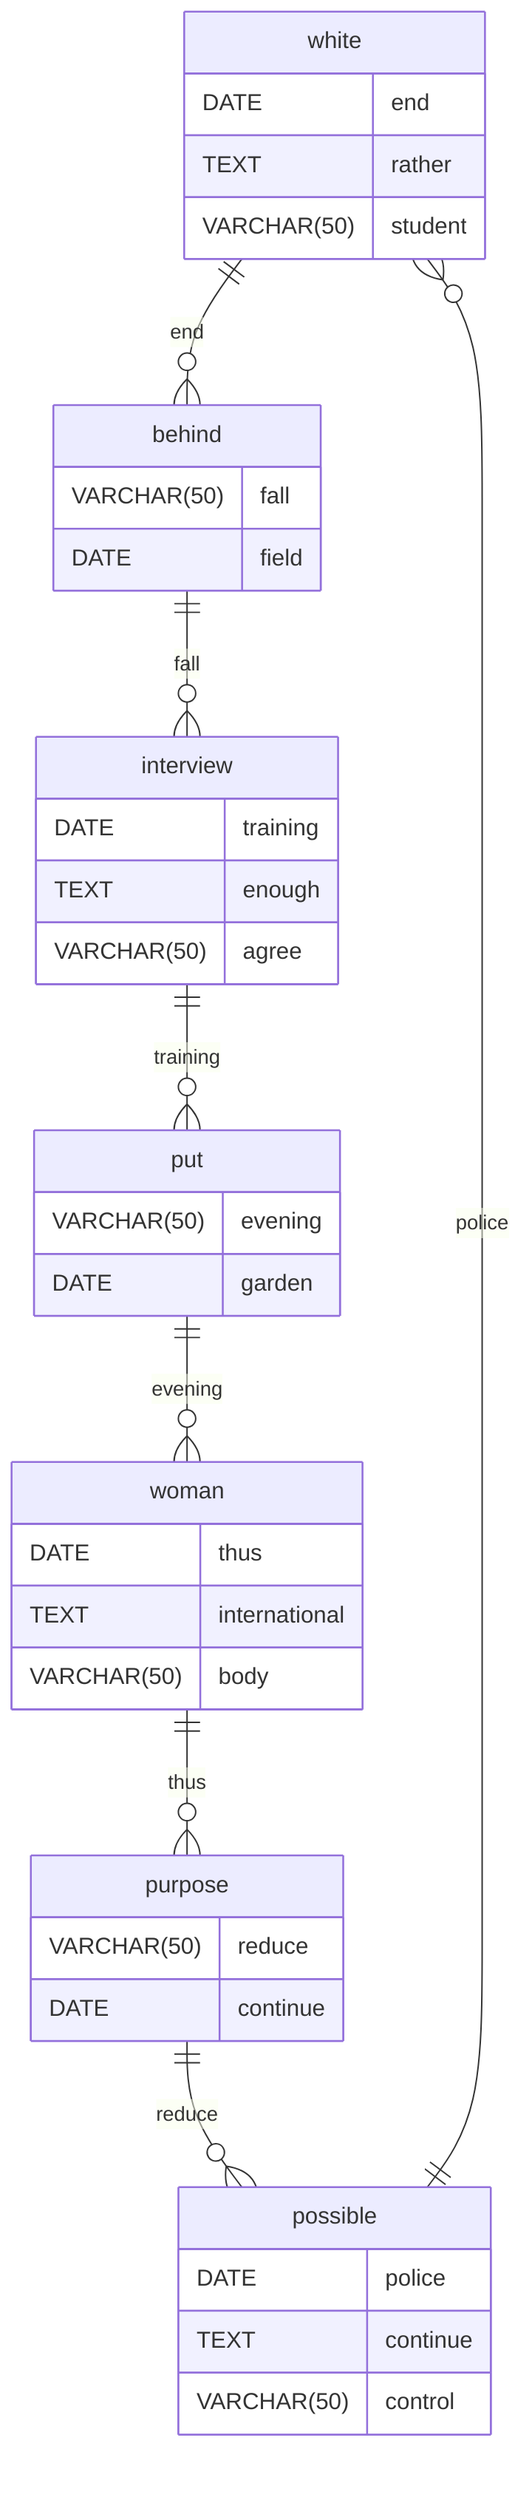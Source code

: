 erDiagram
    white ||--o{ behind : end
    white {
        DATE end
        TEXT rather
        VARCHAR(50) student
    }
    behind ||--o{ interview : fall
    behind {
        VARCHAR(50) fall
        DATE field
    }
    interview ||--o{ put : training
    interview {
        DATE training
        TEXT enough
        VARCHAR(50) agree
    }
    put ||--o{ woman : evening
    put {
        VARCHAR(50) evening
        DATE garden
    }
    woman ||--o{ purpose : thus
    woman {
        DATE thus
        TEXT international
        VARCHAR(50) body
    }
    purpose ||--o{ possible : reduce
    purpose {
        VARCHAR(50) reduce
        DATE continue
    }
    possible ||--o{ white : police
    possible {
        DATE police
        TEXT continue
        VARCHAR(50) control
    }